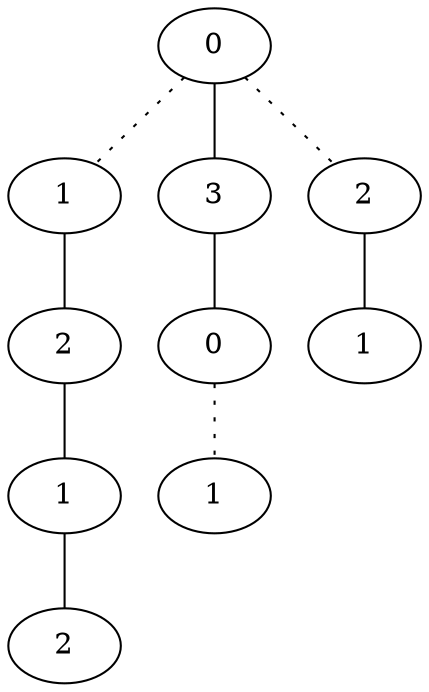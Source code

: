graph {
a0[label=0];
a1[label=1];
a2[label=2];
a3[label=1];
a4[label=2];
a5[label=3];
a6[label=0];
a7[label=1];
a8[label=2];
a9[label=1];
a0 -- a1 [style=dotted];
a0 -- a5;
a0 -- a8 [style=dotted];
a1 -- a2;
a2 -- a3;
a3 -- a4;
a5 -- a6;
a6 -- a7 [style=dotted];
a8 -- a9;
}
